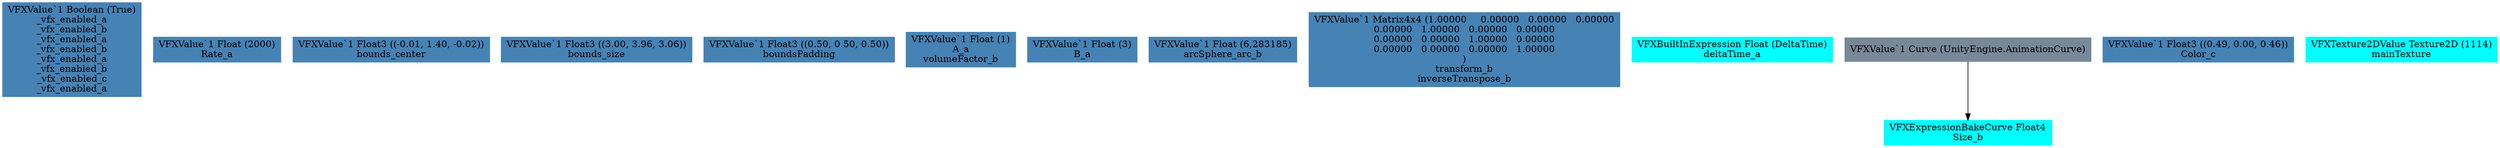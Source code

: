 digraph G {
node0 [shape="box" color="steelblue" style="filled" label="VFXValue`1 Boolean (True)
_vfx_enabled_a
_vfx_enabled_b
_vfx_enabled_a
_vfx_enabled_b
_vfx_enabled_a
_vfx_enabled_b
_vfx_enabled_c
_vfx_enabled_a"]
node1 [shape="box" color="steelblue" style="filled" label="VFXValue`1 Float (2000)
Rate_a"]
node2 [shape="box" color="steelblue" style="filled" label="VFXValue`1 Float3 ((-0.01, 1.40, -0.02))
bounds_center"]
node3 [shape="box" color="steelblue" style="filled" label="VFXValue`1 Float3 ((3.00, 3.96, 3.06))
bounds_size"]
node4 [shape="box" color="steelblue" style="filled" label="VFXValue`1 Float3 ((0.50, 0.50, 0.50))
boundsPadding"]
node5 [shape="box" color="steelblue" style="filled" label="VFXValue`1 Float (1)
A_a
volumeFactor_b"]
node6 [shape="box" color="steelblue" style="filled" label="VFXValue`1 Float (3)
B_a"]
node7 [shape="box" color="steelblue" style="filled" label="VFXValue`1 Float (6,283185)
arcSphere_arc_b"]
node8 [shape="box" color="steelblue" style="filled" label="VFXValue`1 Matrix4x4 (1.00000	0.00000	0.00000	0.00000
0.00000	1.00000	0.00000	0.00000
0.00000	0.00000	1.00000	0.00000
0.00000	0.00000	0.00000	1.00000
)
transform_b
inverseTranspose_b"]
node9 [shape="box" color="cyan" style="filled" label="VFXBuiltInExpression Float (DeltaTime)
deltaTime_a"]
node10 [shape="box" color="cyan" style="filled" label="VFXExpressionBakeCurve Float4
Size_b"]
node11 [shape="box" color="lightslategray" style="filled" label="VFXValue`1 Curve (UnityEngine.AnimationCurve)"]
node12 [shape="box" color="steelblue" style="filled" label="VFXValue`1 Float3 ((0.49, 0.00, 0.46))
Color_c"]
node13 [shape="box" color="cyan" style="filled" label="VFXTexture2DValue Texture2D (1114)
mainTexture"]
node11 -> node10 
}
